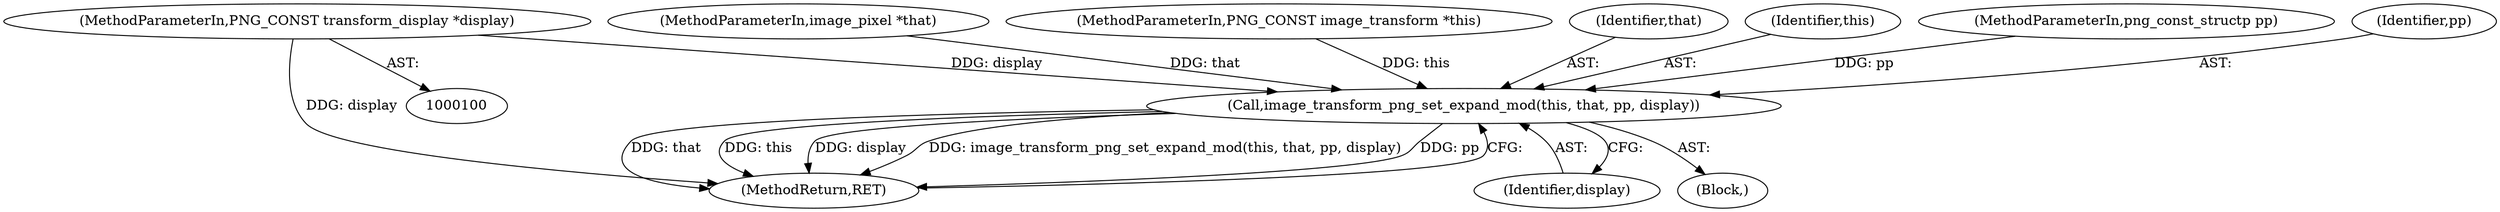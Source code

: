 digraph "1_Android_9d4853418ab2f754c2b63e091c29c5529b8b86ca_65@del" {
"1000104" [label="(MethodParameterIn,PNG_CONST transform_display *display)"];
"1000106" [label="(Call,image_transform_png_set_expand_mod(this, that, pp, display))"];
"1000102" [label="(MethodParameterIn,image_pixel *that)"];
"1000104" [label="(MethodParameterIn,PNG_CONST transform_display *display)"];
"1000101" [label="(MethodParameterIn,PNG_CONST image_transform *this)"];
"1000110" [label="(Identifier,display)"];
"1000106" [label="(Call,image_transform_png_set_expand_mod(this, that, pp, display))"];
"1000108" [label="(Identifier,that)"];
"1000107" [label="(Identifier,this)"];
"1000111" [label="(MethodReturn,RET)"];
"1000103" [label="(MethodParameterIn,png_const_structp pp)"];
"1000105" [label="(Block,)"];
"1000109" [label="(Identifier,pp)"];
"1000104" -> "1000100"  [label="AST: "];
"1000104" -> "1000111"  [label="DDG: display"];
"1000104" -> "1000106"  [label="DDG: display"];
"1000106" -> "1000105"  [label="AST: "];
"1000106" -> "1000110"  [label="CFG: "];
"1000107" -> "1000106"  [label="AST: "];
"1000108" -> "1000106"  [label="AST: "];
"1000109" -> "1000106"  [label="AST: "];
"1000110" -> "1000106"  [label="AST: "];
"1000111" -> "1000106"  [label="CFG: "];
"1000106" -> "1000111"  [label="DDG: that"];
"1000106" -> "1000111"  [label="DDG: this"];
"1000106" -> "1000111"  [label="DDG: display"];
"1000106" -> "1000111"  [label="DDG: image_transform_png_set_expand_mod(this, that, pp, display)"];
"1000106" -> "1000111"  [label="DDG: pp"];
"1000101" -> "1000106"  [label="DDG: this"];
"1000102" -> "1000106"  [label="DDG: that"];
"1000103" -> "1000106"  [label="DDG: pp"];
}
